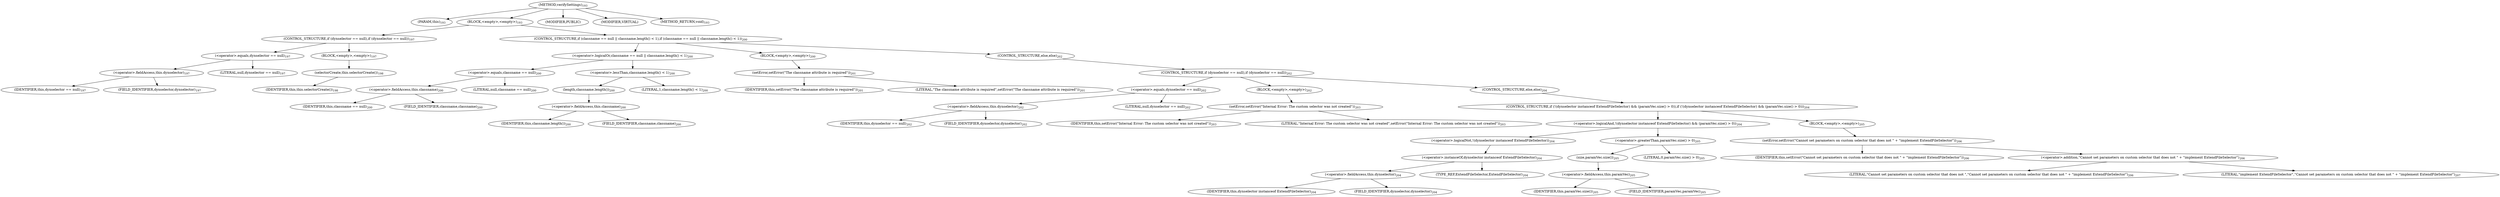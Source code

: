 digraph "verifySettings" {  
"301" [label = <(METHOD,verifySettings)<SUB>193</SUB>> ]
"30" [label = <(PARAM,this)<SUB>193</SUB>> ]
"302" [label = <(BLOCK,&lt;empty&gt;,&lt;empty&gt;)<SUB>193</SUB>> ]
"303" [label = <(CONTROL_STRUCTURE,if (dynselector == null),if (dynselector == null))<SUB>197</SUB>> ]
"304" [label = <(&lt;operator&gt;.equals,dynselector == null)<SUB>197</SUB>> ]
"305" [label = <(&lt;operator&gt;.fieldAccess,this.dynselector)<SUB>197</SUB>> ]
"306" [label = <(IDENTIFIER,this,dynselector == null)<SUB>197</SUB>> ]
"307" [label = <(FIELD_IDENTIFIER,dynselector,dynselector)<SUB>197</SUB>> ]
"308" [label = <(LITERAL,null,dynselector == null)<SUB>197</SUB>> ]
"309" [label = <(BLOCK,&lt;empty&gt;,&lt;empty&gt;)<SUB>197</SUB>> ]
"310" [label = <(selectorCreate,this.selectorCreate())<SUB>198</SUB>> ]
"29" [label = <(IDENTIFIER,this,this.selectorCreate())<SUB>198</SUB>> ]
"311" [label = <(CONTROL_STRUCTURE,if (classname == null || classname.length() &lt; 1),if (classname == null || classname.length() &lt; 1))<SUB>200</SUB>> ]
"312" [label = <(&lt;operator&gt;.logicalOr,classname == null || classname.length() &lt; 1)<SUB>200</SUB>> ]
"313" [label = <(&lt;operator&gt;.equals,classname == null)<SUB>200</SUB>> ]
"314" [label = <(&lt;operator&gt;.fieldAccess,this.classname)<SUB>200</SUB>> ]
"315" [label = <(IDENTIFIER,this,classname == null)<SUB>200</SUB>> ]
"316" [label = <(FIELD_IDENTIFIER,classname,classname)<SUB>200</SUB>> ]
"317" [label = <(LITERAL,null,classname == null)<SUB>200</SUB>> ]
"318" [label = <(&lt;operator&gt;.lessThan,classname.length() &lt; 1)<SUB>200</SUB>> ]
"319" [label = <(length,classname.length())<SUB>200</SUB>> ]
"320" [label = <(&lt;operator&gt;.fieldAccess,this.classname)<SUB>200</SUB>> ]
"321" [label = <(IDENTIFIER,this,classname.length())<SUB>200</SUB>> ]
"322" [label = <(FIELD_IDENTIFIER,classname,classname)<SUB>200</SUB>> ]
"323" [label = <(LITERAL,1,classname.length() &lt; 1)<SUB>200</SUB>> ]
"324" [label = <(BLOCK,&lt;empty&gt;,&lt;empty&gt;)<SUB>200</SUB>> ]
"325" [label = <(setError,setError(&quot;The classname attribute is required&quot;))<SUB>201</SUB>> ]
"31" [label = <(IDENTIFIER,this,setError(&quot;The classname attribute is required&quot;))<SUB>201</SUB>> ]
"326" [label = <(LITERAL,&quot;The classname attribute is required&quot;,setError(&quot;The classname attribute is required&quot;))<SUB>201</SUB>> ]
"327" [label = <(CONTROL_STRUCTURE,else,else)<SUB>202</SUB>> ]
"328" [label = <(CONTROL_STRUCTURE,if (dynselector == null),if (dynselector == null))<SUB>202</SUB>> ]
"329" [label = <(&lt;operator&gt;.equals,dynselector == null)<SUB>202</SUB>> ]
"330" [label = <(&lt;operator&gt;.fieldAccess,this.dynselector)<SUB>202</SUB>> ]
"331" [label = <(IDENTIFIER,this,dynselector == null)<SUB>202</SUB>> ]
"332" [label = <(FIELD_IDENTIFIER,dynselector,dynselector)<SUB>202</SUB>> ]
"333" [label = <(LITERAL,null,dynselector == null)<SUB>202</SUB>> ]
"334" [label = <(BLOCK,&lt;empty&gt;,&lt;empty&gt;)<SUB>202</SUB>> ]
"335" [label = <(setError,setError(&quot;Internal Error: The custom selector was not created&quot;))<SUB>203</SUB>> ]
"32" [label = <(IDENTIFIER,this,setError(&quot;Internal Error: The custom selector was not created&quot;))<SUB>203</SUB>> ]
"336" [label = <(LITERAL,&quot;Internal Error: The custom selector was not created&quot;,setError(&quot;Internal Error: The custom selector was not created&quot;))<SUB>203</SUB>> ]
"337" [label = <(CONTROL_STRUCTURE,else,else)<SUB>204</SUB>> ]
"338" [label = <(CONTROL_STRUCTURE,if (!(dynselector instanceof ExtendFileSelector) &amp;&amp; (paramVec.size() &gt; 0)),if (!(dynselector instanceof ExtendFileSelector) &amp;&amp; (paramVec.size() &gt; 0)))<SUB>204</SUB>> ]
"339" [label = <(&lt;operator&gt;.logicalAnd,!(dynselector instanceof ExtendFileSelector) &amp;&amp; (paramVec.size() &gt; 0))<SUB>204</SUB>> ]
"340" [label = <(&lt;operator&gt;.logicalNot,!(dynselector instanceof ExtendFileSelector))<SUB>204</SUB>> ]
"341" [label = <(&lt;operator&gt;.instanceOf,dynselector instanceof ExtendFileSelector)<SUB>204</SUB>> ]
"342" [label = <(&lt;operator&gt;.fieldAccess,this.dynselector)<SUB>204</SUB>> ]
"343" [label = <(IDENTIFIER,this,dynselector instanceof ExtendFileSelector)<SUB>204</SUB>> ]
"344" [label = <(FIELD_IDENTIFIER,dynselector,dynselector)<SUB>204</SUB>> ]
"345" [label = <(TYPE_REF,ExtendFileSelector,ExtendFileSelector)<SUB>204</SUB>> ]
"346" [label = <(&lt;operator&gt;.greaterThan,paramVec.size() &gt; 0)<SUB>205</SUB>> ]
"347" [label = <(size,paramVec.size())<SUB>205</SUB>> ]
"348" [label = <(&lt;operator&gt;.fieldAccess,this.paramVec)<SUB>205</SUB>> ]
"349" [label = <(IDENTIFIER,this,paramVec.size())<SUB>205</SUB>> ]
"350" [label = <(FIELD_IDENTIFIER,paramVec,paramVec)<SUB>205</SUB>> ]
"351" [label = <(LITERAL,0,paramVec.size() &gt; 0)<SUB>205</SUB>> ]
"352" [label = <(BLOCK,&lt;empty&gt;,&lt;empty&gt;)<SUB>205</SUB>> ]
"353" [label = <(setError,setError(&quot;Cannot set parameters on custom selector that does not &quot; + &quot;implement ExtendFileSelector&quot;))<SUB>206</SUB>> ]
"33" [label = <(IDENTIFIER,this,setError(&quot;Cannot set parameters on custom selector that does not &quot; + &quot;implement ExtendFileSelector&quot;))<SUB>206</SUB>> ]
"354" [label = <(&lt;operator&gt;.addition,&quot;Cannot set parameters on custom selector that does not &quot; + &quot;implement ExtendFileSelector&quot;)<SUB>206</SUB>> ]
"355" [label = <(LITERAL,&quot;Cannot set parameters on custom selector that does not &quot;,&quot;Cannot set parameters on custom selector that does not &quot; + &quot;implement ExtendFileSelector&quot;)<SUB>206</SUB>> ]
"356" [label = <(LITERAL,&quot;implement ExtendFileSelector&quot;,&quot;Cannot set parameters on custom selector that does not &quot; + &quot;implement ExtendFileSelector&quot;)<SUB>207</SUB>> ]
"357" [label = <(MODIFIER,PUBLIC)> ]
"358" [label = <(MODIFIER,VIRTUAL)> ]
"359" [label = <(METHOD_RETURN,void)<SUB>193</SUB>> ]
  "301" -> "30" 
  "301" -> "302" 
  "301" -> "357" 
  "301" -> "358" 
  "301" -> "359" 
  "302" -> "303" 
  "302" -> "311" 
  "303" -> "304" 
  "303" -> "309" 
  "304" -> "305" 
  "304" -> "308" 
  "305" -> "306" 
  "305" -> "307" 
  "309" -> "310" 
  "310" -> "29" 
  "311" -> "312" 
  "311" -> "324" 
  "311" -> "327" 
  "312" -> "313" 
  "312" -> "318" 
  "313" -> "314" 
  "313" -> "317" 
  "314" -> "315" 
  "314" -> "316" 
  "318" -> "319" 
  "318" -> "323" 
  "319" -> "320" 
  "320" -> "321" 
  "320" -> "322" 
  "324" -> "325" 
  "325" -> "31" 
  "325" -> "326" 
  "327" -> "328" 
  "328" -> "329" 
  "328" -> "334" 
  "328" -> "337" 
  "329" -> "330" 
  "329" -> "333" 
  "330" -> "331" 
  "330" -> "332" 
  "334" -> "335" 
  "335" -> "32" 
  "335" -> "336" 
  "337" -> "338" 
  "338" -> "339" 
  "338" -> "352" 
  "339" -> "340" 
  "339" -> "346" 
  "340" -> "341" 
  "341" -> "342" 
  "341" -> "345" 
  "342" -> "343" 
  "342" -> "344" 
  "346" -> "347" 
  "346" -> "351" 
  "347" -> "348" 
  "348" -> "349" 
  "348" -> "350" 
  "352" -> "353" 
  "353" -> "33" 
  "353" -> "354" 
  "354" -> "355" 
  "354" -> "356" 
}
